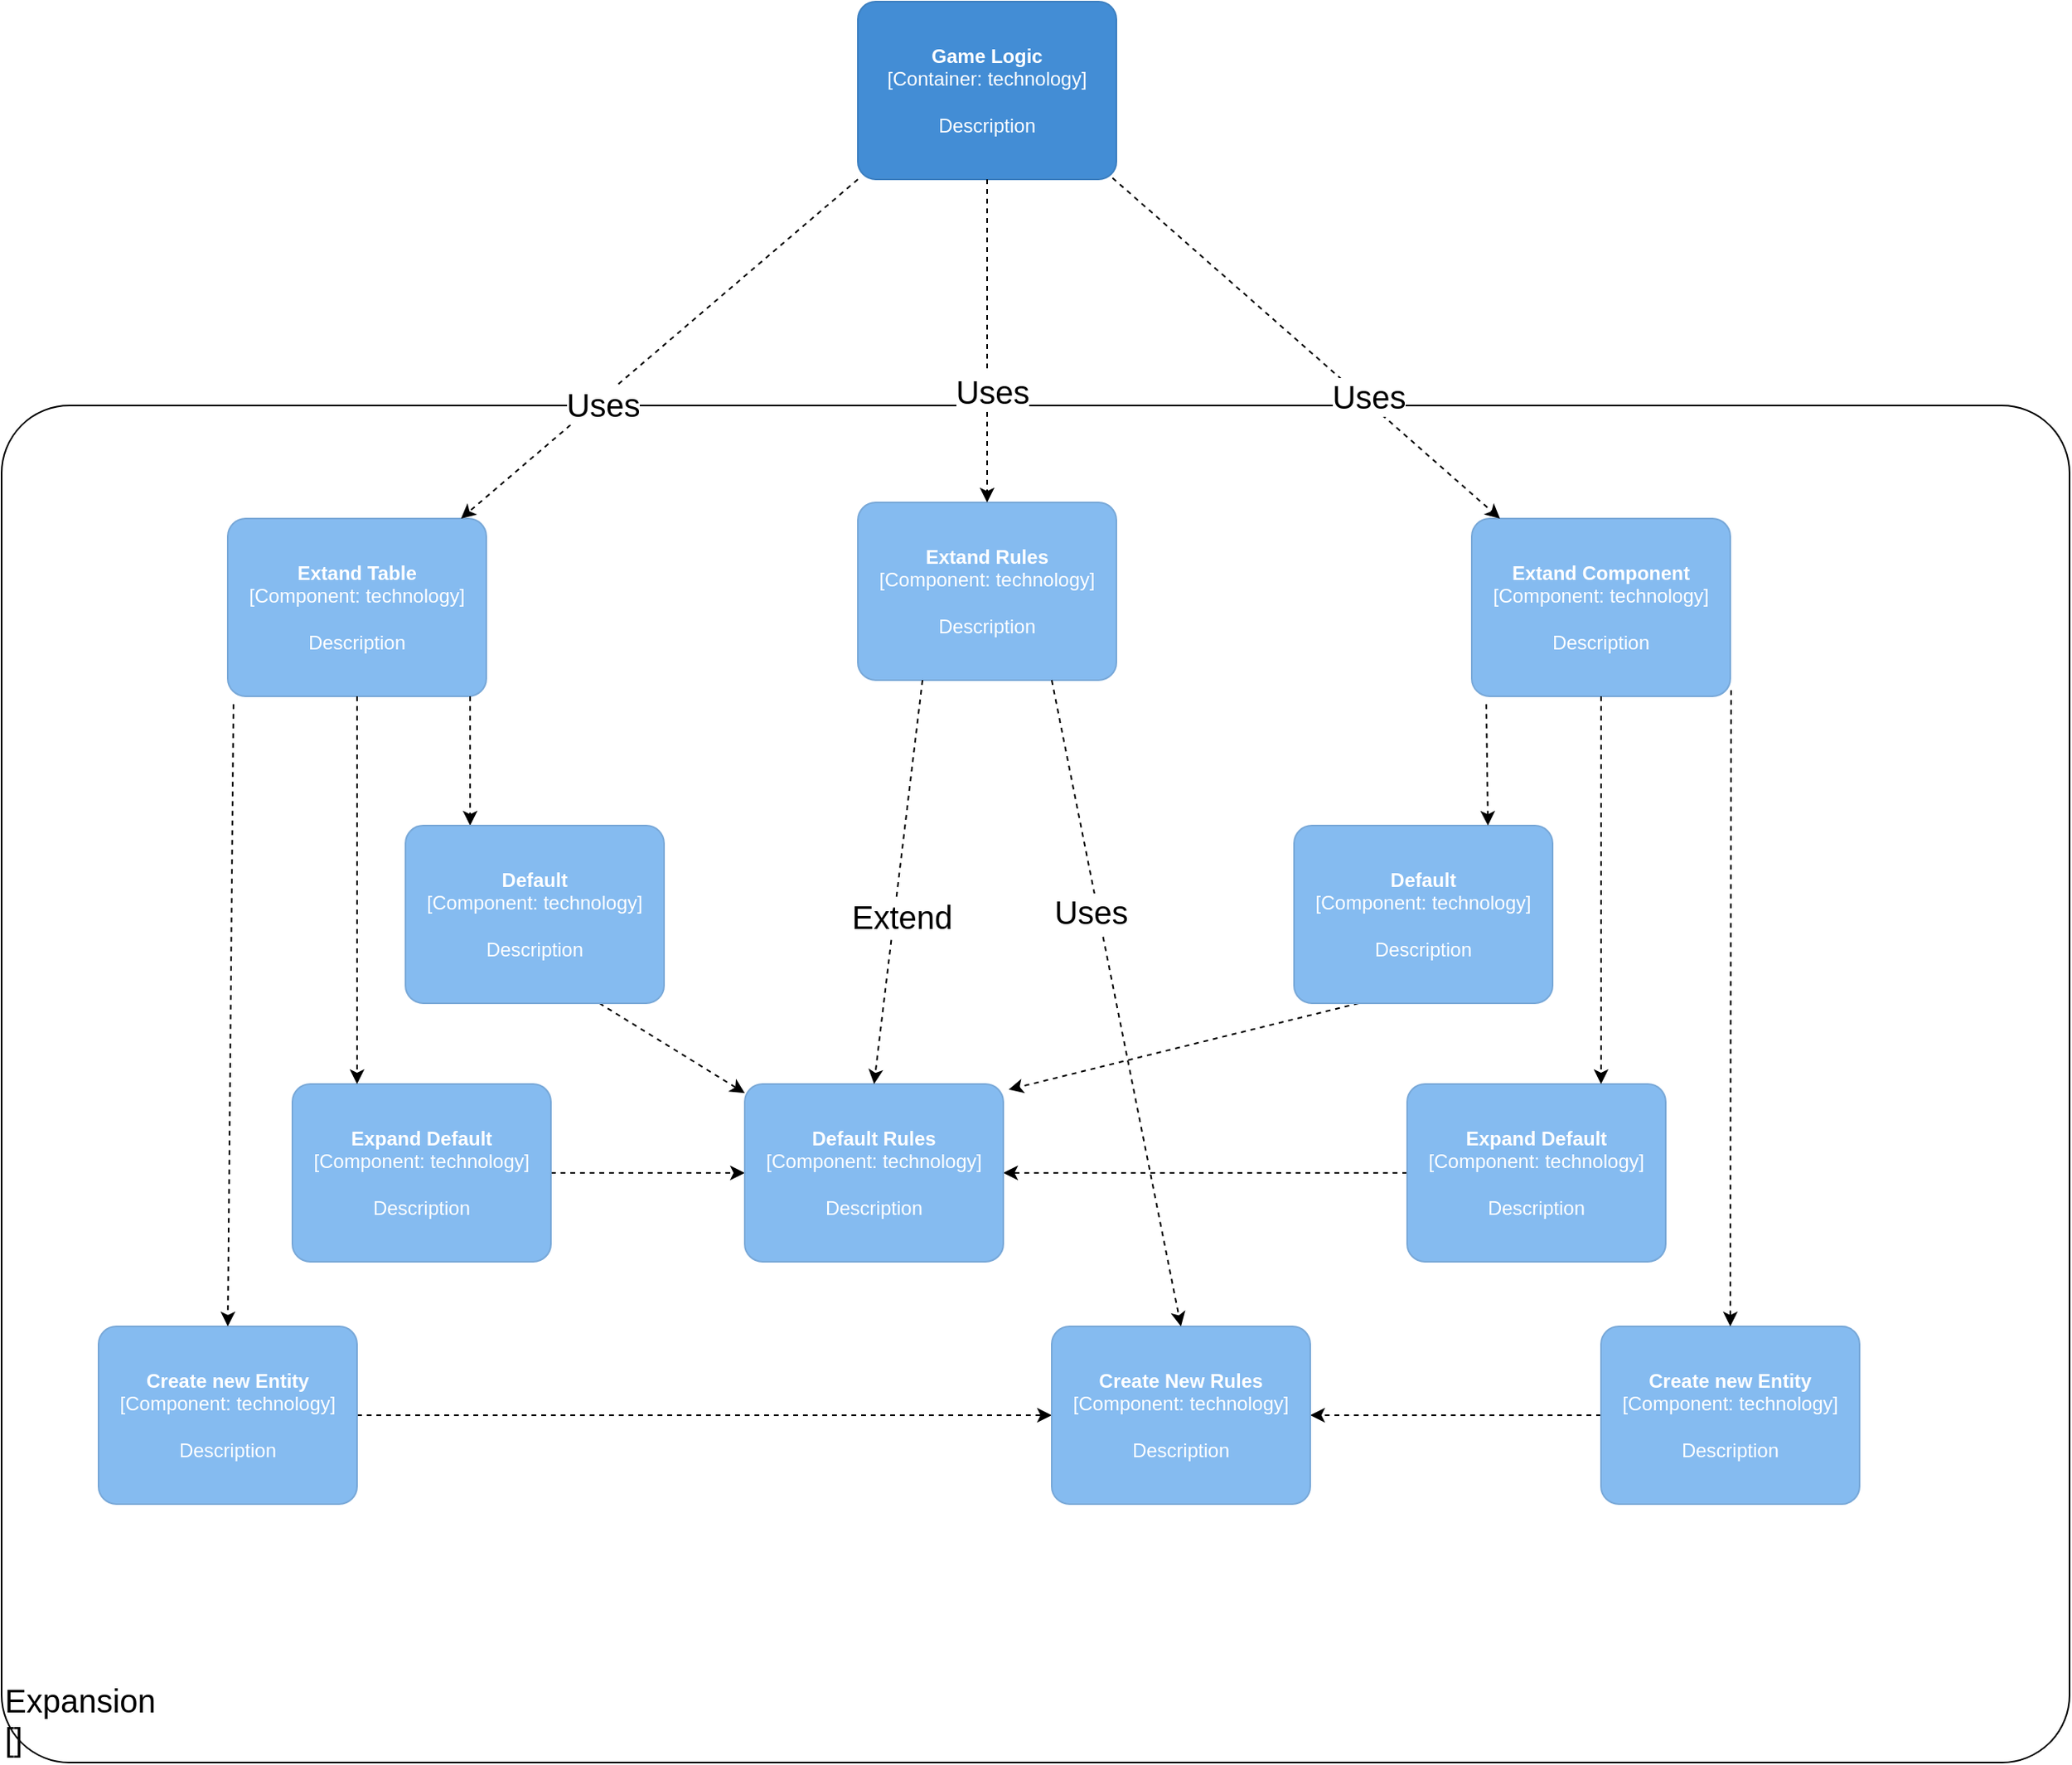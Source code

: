 <mxfile version="14.5.3" type="device"><diagram id="71aRThbTNf0IL5o6AIgL" name="Page-1"><mxGraphModel dx="2031" dy="2258" grid="1" gridSize="10" guides="1" tooltips="1" connect="1" arrows="1" fold="1" page="1" pageScale="1" pageWidth="827" pageHeight="1169" math="0" shadow="0"><root><mxCell id="0"/><mxCell id="1" parent="0"/><object placeholders="1" c4Name="Expansion" c4Type="ExecutionEnvironment" c4Application="" label="&lt;div style=&quot;text-align: left; font-size: 20px;&quot;&gt;%c4Name%&lt;/div&gt;&lt;div style=&quot;text-align: left; font-size: 20px;&quot;&gt;[%c4Application%]&lt;/div&gt;" id="7tJbNc3HQBSovqdUoCzj-9"><mxCell style="rounded=1;whiteSpace=wrap;html=1;labelBackgroundColor=none;fillColor=#ffffff;fontColor=#000000;align=left;arcSize=5;strokeColor=#000000;verticalAlign=bottom;metaEdit=1;metaData={&quot;c4Type&quot;:{&quot;editable&quot;:false}};points=[[0.25,0,0],[0.5,0,0],[0.75,0,0],[1,0.25,0],[1,0.5,0],[1,0.75,0],[0.75,1,0],[0.5,1,0],[0.25,1,0],[0,0.75,0],[0,0.5,0],[0,0.25,0]];fontSize=20;" parent="1" vertex="1"><mxGeometry x="40" y="120" width="1280" height="840" as="geometry"/></mxCell></object><object placeholders="1" c4Name="Game Logic" c4Type="Container" c4Technology="technology" c4Description="Description" label="&lt;b&gt;%c4Name%&lt;/b&gt;&lt;div&gt;[%c4Type%: %c4Technology%]&lt;/div&gt;&lt;br&gt;&lt;div&gt;%c4Description%&lt;/div&gt;" id="7tJbNc3HQBSovqdUoCzj-6"><mxCell style="rounded=1;whiteSpace=wrap;html=1;labelBackgroundColor=none;fillColor=#438DD5;fontColor=#ffffff;align=center;arcSize=10;strokeColor=#3C7FC0;metaEdit=1;metaData={&quot;c4Type&quot;:{&quot;editable&quot;:false}};points=[[0.25,0,0],[0.5,0,0],[0.75,0,0],[1,0.25,0],[1,0.5,0],[1,0.75,0],[0.75,1,0],[0.5,1,0],[0.25,1,0],[0,0.75,0],[0,0.5,0],[0,0.25,0]];" parent="1" vertex="1"><mxGeometry x="570" y="-130" width="160" height="110.0" as="geometry"/></mxCell></object><object placeholders="1" c4Name="Extand Table" c4Type="Component" c4Technology="technology" c4Description="Description" label="&lt;b&gt;%c4Name%&lt;/b&gt;&lt;div&gt;[%c4Type%: %c4Technology%]&lt;/div&gt;&lt;br&gt;&lt;div&gt;%c4Description%&lt;/div&gt;" id="7tJbNc3HQBSovqdUoCzj-10"><mxCell style="rounded=1;whiteSpace=wrap;html=1;labelBackgroundColor=none;fillColor=#85BBF0;fontColor=#ffffff;align=center;arcSize=10;strokeColor=#78A8D8;metaEdit=1;metaData={&quot;c4Type&quot;:{&quot;editable&quot;:false}};points=[[0.25,0,0],[0.5,0,0],[0.75,0,0],[1,0.25,0],[1,0.5,0],[1,0.75,0],[0.75,1,0],[0.5,1,0],[0.25,1,0],[0,0.75,0],[0,0.5,0],[0,0.25,0]];" parent="1" vertex="1"><mxGeometry x="180" y="190" width="160" height="110.0" as="geometry"/></mxCell></object><object placeholders="1" c4Name="Extand Component" c4Type="Component" c4Technology="technology" c4Description="Description" label="&lt;b&gt;%c4Name%&lt;/b&gt;&lt;div&gt;[%c4Type%: %c4Technology%]&lt;/div&gt;&lt;br&gt;&lt;div&gt;%c4Description%&lt;/div&gt;" id="7tJbNc3HQBSovqdUoCzj-11"><mxCell style="rounded=1;whiteSpace=wrap;html=1;labelBackgroundColor=none;fillColor=#85BBF0;fontColor=#ffffff;align=center;arcSize=10;strokeColor=#78A8D8;metaEdit=1;metaData={&quot;c4Type&quot;:{&quot;editable&quot;:false}};points=[[0.25,0,0],[0.5,0,0],[0.75,0,0],[1,0.25,0],[1,0.5,0],[1,0.75,0],[0.75,1,0],[0.5,1,0],[0.25,1,0],[0,0.75,0],[0,0.5,0],[0,0.25,0]];" parent="1" vertex="1"><mxGeometry x="950" y="190" width="160" height="110.0" as="geometry"/></mxCell></object><mxCell id="ECP0oNcgbts5JBkVLqzG-28" style="rounded=0;orthogonalLoop=1;jettySize=auto;html=1;exitX=1;exitY=0.5;exitDx=0;exitDy=0;exitPerimeter=0;entryX=0;entryY=0.5;entryDx=0;entryDy=0;entryPerimeter=0;dashed=1;fontSize=20;" edge="1" parent="1" source="7tJbNc3HQBSovqdUoCzj-12" target="ECP0oNcgbts5JBkVLqzG-22"><mxGeometry relative="1" as="geometry"/></mxCell><object placeholders="1" c4Name="Create new Entity" c4Type="Component" c4Technology="technology" c4Description="Description" label="&lt;b&gt;%c4Name%&lt;/b&gt;&lt;div&gt;[%c4Type%: %c4Technology%]&lt;/div&gt;&lt;br&gt;&lt;div&gt;%c4Description%&lt;/div&gt;" id="7tJbNc3HQBSovqdUoCzj-12"><mxCell style="rounded=1;whiteSpace=wrap;html=1;labelBackgroundColor=none;fillColor=#85BBF0;fontColor=#ffffff;align=center;arcSize=10;strokeColor=#78A8D8;metaEdit=1;metaData={&quot;c4Type&quot;:{&quot;editable&quot;:false}};points=[[0.25,0,0],[0.5,0,0],[0.75,0,0],[1,0.25,0],[1,0.5,0],[1,0.75,0],[0.75,1,0],[0.5,1,0],[0.25,1,0],[0,0.75,0],[0,0.5,0],[0,0.25,0]];" parent="1" vertex="1"><mxGeometry x="100" y="690" width="160" height="110.0" as="geometry"/></mxCell></object><mxCell id="ECP0oNcgbts5JBkVLqzG-31" style="edgeStyle=none;rounded=0;orthogonalLoop=1;jettySize=auto;html=1;exitX=1;exitY=0.5;exitDx=0;exitDy=0;exitPerimeter=0;entryX=0;entryY=0.5;entryDx=0;entryDy=0;entryPerimeter=0;dashed=1;fontSize=20;" edge="1" parent="1" source="7tJbNc3HQBSovqdUoCzj-14" target="ECP0oNcgbts5JBkVLqzG-21"><mxGeometry relative="1" as="geometry"/></mxCell><object placeholders="1" c4Name="Expand Default" c4Type="Component" c4Technology="technology" c4Description="Description" label="&lt;b&gt;%c4Name%&lt;/b&gt;&lt;div&gt;[%c4Type%: %c4Technology%]&lt;/div&gt;&lt;br&gt;&lt;div&gt;%c4Description%&lt;/div&gt;" id="7tJbNc3HQBSovqdUoCzj-14"><mxCell style="rounded=1;whiteSpace=wrap;html=1;labelBackgroundColor=none;fillColor=#85BBF0;fontColor=#ffffff;align=center;arcSize=10;strokeColor=#78A8D8;metaEdit=1;metaData={&quot;c4Type&quot;:{&quot;editable&quot;:false}};points=[[0.25,0,0],[0.5,0,0],[0.75,0,0],[1,0.25,0],[1,0.5,0],[1,0.75,0],[0.75,1,0],[0.5,1,0],[0.25,1,0],[0,0.75,0],[0,0.5,0],[0,0.25,0]];" parent="1" vertex="1"><mxGeometry x="220" y="540" width="160" height="110.0" as="geometry"/></mxCell></object><mxCell id="ECP0oNcgbts5JBkVLqzG-29" style="edgeStyle=none;rounded=0;orthogonalLoop=1;jettySize=auto;html=1;exitX=0;exitY=0.5;exitDx=0;exitDy=0;exitPerimeter=0;entryX=1;entryY=0.5;entryDx=0;entryDy=0;entryPerimeter=0;dashed=1;fontSize=20;" edge="1" parent="1" source="7tJbNc3HQBSovqdUoCzj-16" target="ECP0oNcgbts5JBkVLqzG-22"><mxGeometry relative="1" as="geometry"/></mxCell><object placeholders="1" c4Name="Create new Entity" c4Type="Component" c4Technology="technology" c4Description="Description" label="&lt;b&gt;%c4Name%&lt;/b&gt;&lt;div&gt;[%c4Type%: %c4Technology%]&lt;/div&gt;&lt;br&gt;&lt;div&gt;%c4Description%&lt;/div&gt;" id="7tJbNc3HQBSovqdUoCzj-16"><mxCell style="rounded=1;whiteSpace=wrap;html=1;labelBackgroundColor=none;fillColor=#85BBF0;fontColor=#ffffff;align=center;arcSize=10;strokeColor=#78A8D8;metaEdit=1;metaData={&quot;c4Type&quot;:{&quot;editable&quot;:false}};points=[[0.25,0,0],[0.5,0,0],[0.75,0,0],[1,0.25,0],[1,0.5,0],[1,0.75,0],[0.75,1,0],[0.5,1,0],[0.25,1,0],[0,0.75,0],[0,0.5,0],[0,0.25,0]];" parent="1" vertex="1"><mxGeometry x="1030" y="690" width="160" height="110.0" as="geometry"/></mxCell></object><mxCell id="ECP0oNcgbts5JBkVLqzG-32" style="edgeStyle=none;rounded=0;orthogonalLoop=1;jettySize=auto;html=1;exitX=0.25;exitY=1;exitDx=0;exitDy=0;exitPerimeter=0;entryX=1.021;entryY=0.031;entryDx=0;entryDy=0;entryPerimeter=0;dashed=1;fontSize=20;" edge="1" parent="1" source="7tJbNc3HQBSovqdUoCzj-17" target="ECP0oNcgbts5JBkVLqzG-21"><mxGeometry relative="1" as="geometry"/></mxCell><object placeholders="1" c4Name="Default" c4Type="Component" c4Technology="technology" c4Description="Description" label="&lt;b&gt;%c4Name%&lt;/b&gt;&lt;div&gt;[%c4Type%: %c4Technology%]&lt;/div&gt;&lt;br&gt;&lt;div&gt;%c4Description%&lt;/div&gt;" id="7tJbNc3HQBSovqdUoCzj-17"><mxCell style="rounded=1;whiteSpace=wrap;html=1;labelBackgroundColor=none;fillColor=#85BBF0;fontColor=#ffffff;align=center;arcSize=10;strokeColor=#78A8D8;metaEdit=1;metaData={&quot;c4Type&quot;:{&quot;editable&quot;:false}};points=[[0.25,0,0],[0.5,0,0],[0.75,0,0],[1,0.25,0],[1,0.5,0],[1,0.75,0],[0.75,1,0],[0.5,1,0],[0.25,1,0],[0,0.75,0],[0,0.5,0],[0,0.25,0]];" parent="1" vertex="1"><mxGeometry x="840" y="380" width="160" height="110.0" as="geometry"/></mxCell></object><mxCell id="ECP0oNcgbts5JBkVLqzG-33" style="edgeStyle=none;rounded=0;orthogonalLoop=1;jettySize=auto;html=1;exitX=0;exitY=0.5;exitDx=0;exitDy=0;exitPerimeter=0;dashed=1;fontSize=20;" edge="1" parent="1" source="7tJbNc3HQBSovqdUoCzj-18" target="ECP0oNcgbts5JBkVLqzG-21"><mxGeometry relative="1" as="geometry"/></mxCell><object placeholders="1" c4Name="Expand Default" c4Type="Component" c4Technology="technology" c4Description="Description" label="&lt;b&gt;%c4Name%&lt;/b&gt;&lt;div&gt;[%c4Type%: %c4Technology%]&lt;/div&gt;&lt;br&gt;&lt;div&gt;%c4Description%&lt;/div&gt;" id="7tJbNc3HQBSovqdUoCzj-18"><mxCell style="rounded=1;whiteSpace=wrap;html=1;labelBackgroundColor=none;fillColor=#85BBF0;fontColor=#ffffff;align=center;arcSize=10;strokeColor=#78A8D8;metaEdit=1;metaData={&quot;c4Type&quot;:{&quot;editable&quot;:false}};points=[[0.25,0,0],[0.5,0,0],[0.75,0,0],[1,0.25,0],[1,0.5,0],[1,0.75,0],[0.75,1,0],[0.5,1,0],[0.25,1,0],[0,0.75,0],[0,0.5,0],[0,0.25,0]];" parent="1" vertex="1"><mxGeometry x="910" y="540" width="160" height="110.0" as="geometry"/></mxCell></object><mxCell id="ECP0oNcgbts5JBkVLqzG-6" value="" style="endArrow=classic;html=1;exitX=0;exitY=1;exitDx=0;exitDy=0;exitPerimeter=0;dashed=1;" edge="1" parent="1" source="7tJbNc3HQBSovqdUoCzj-6" target="7tJbNc3HQBSovqdUoCzj-10"><mxGeometry width="50" height="50" relative="1" as="geometry"><mxPoint x="820" y="230" as="sourcePoint"/><mxPoint x="870" y="180" as="targetPoint"/></mxGeometry></mxCell><mxCell id="ECP0oNcgbts5JBkVLqzG-7" value="Uses" style="edgeLabel;html=1;align=center;verticalAlign=middle;resizable=0;points=[];fontSize=20;" vertex="1" connectable="0" parent="ECP0oNcgbts5JBkVLqzG-6"><mxGeometry x="0.303" y="3" relative="1" as="geometry"><mxPoint as="offset"/></mxGeometry></mxCell><mxCell id="ECP0oNcgbts5JBkVLqzG-8" value="" style="endArrow=classic;html=1;exitX=0.985;exitY=0.992;exitDx=0;exitDy=0;exitPerimeter=0;dashed=1;" edge="1" parent="1" source="7tJbNc3HQBSovqdUoCzj-6" target="7tJbNc3HQBSovqdUoCzj-11"><mxGeometry width="50" height="50" relative="1" as="geometry"><mxPoint x="570" y="90" as="sourcePoint"/><mxPoint x="401.314" y="210" as="targetPoint"/></mxGeometry></mxCell><mxCell id="ECP0oNcgbts5JBkVLqzG-9" value="Uses" style="edgeLabel;html=1;align=center;verticalAlign=middle;resizable=0;points=[];fontSize=20;" vertex="1" connectable="0" parent="ECP0oNcgbts5JBkVLqzG-8"><mxGeometry x="0.303" y="3" relative="1" as="geometry"><mxPoint as="offset"/></mxGeometry></mxCell><mxCell id="ECP0oNcgbts5JBkVLqzG-10" value="" style="endArrow=classic;html=1;dashed=1;fontSize=20;exitX=0.022;exitY=1.044;exitDx=0;exitDy=0;exitPerimeter=0;entryX=0.5;entryY=0;entryDx=0;entryDy=0;entryPerimeter=0;" edge="1" parent="1" source="7tJbNc3HQBSovqdUoCzj-10" target="7tJbNc3HQBSovqdUoCzj-12"><mxGeometry width="50" height="50" relative="1" as="geometry"><mxPoint x="820" y="230" as="sourcePoint"/><mxPoint x="80" y="690" as="targetPoint"/></mxGeometry></mxCell><mxCell id="ECP0oNcgbts5JBkVLqzG-11" value="" style="endArrow=classic;html=1;dashed=1;fontSize=20;entryX=0.25;entryY=0;entryDx=0;entryDy=0;entryPerimeter=0;exitX=0.5;exitY=1;exitDx=0;exitDy=0;exitPerimeter=0;" edge="1" parent="1" source="7tJbNc3HQBSovqdUoCzj-10" target="7tJbNc3HQBSovqdUoCzj-14"><mxGeometry width="50" height="50" relative="1" as="geometry"><mxPoint x="247.52" y="324.84" as="sourcePoint"/><mxPoint x="170" y="400" as="targetPoint"/></mxGeometry></mxCell><mxCell id="ECP0oNcgbts5JBkVLqzG-12" value="" style="endArrow=classic;html=1;dashed=1;fontSize=20;entryX=0.25;entryY=0;entryDx=0;entryDy=0;entryPerimeter=0;" edge="1" parent="1" target="ECP0oNcgbts5JBkVLqzG-17"><mxGeometry width="50" height="50" relative="1" as="geometry"><mxPoint x="330" y="300" as="sourcePoint"/><mxPoint x="324" y="400" as="targetPoint"/></mxGeometry></mxCell><mxCell id="ECP0oNcgbts5JBkVLqzG-13" value="" style="endArrow=classic;html=1;dashed=1;fontSize=20;entryX=0.75;entryY=0;entryDx=0;entryDy=0;entryPerimeter=0;exitX=0.056;exitY=1.044;exitDx=0;exitDy=0;exitPerimeter=0;" edge="1" parent="1" source="7tJbNc3HQBSovqdUoCzj-11" target="7tJbNc3HQBSovqdUoCzj-17"><mxGeometry width="50" height="50" relative="1" as="geometry"><mxPoint x="334" y="330" as="sourcePoint"/><mxPoint x="334" y="410" as="targetPoint"/></mxGeometry></mxCell><mxCell id="ECP0oNcgbts5JBkVLqzG-14" value="" style="endArrow=classic;html=1;dashed=1;fontSize=20;entryX=0.75;entryY=0;entryDx=0;entryDy=0;entryPerimeter=0;exitX=0.5;exitY=1;exitDx=0;exitDy=0;exitPerimeter=0;" edge="1" parent="1" source="7tJbNc3HQBSovqdUoCzj-11" target="7tJbNc3HQBSovqdUoCzj-18"><mxGeometry width="50" height="50" relative="1" as="geometry"><mxPoint x="990" y="310" as="sourcePoint"/><mxPoint x="820" y="400" as="targetPoint"/></mxGeometry></mxCell><mxCell id="ECP0oNcgbts5JBkVLqzG-15" value="" style="endArrow=classic;html=1;dashed=1;fontSize=20;exitX=1.003;exitY=0.966;exitDx=0;exitDy=0;exitPerimeter=0;entryX=0.5;entryY=0;entryDx=0;entryDy=0;entryPerimeter=0;" edge="1" parent="1" source="7tJbNc3HQBSovqdUoCzj-11" target="7tJbNc3HQBSovqdUoCzj-16"><mxGeometry width="50" height="50" relative="1" as="geometry"><mxPoint x="970" y="320" as="sourcePoint"/><mxPoint x="972.37" y="400" as="targetPoint"/></mxGeometry></mxCell><object placeholders="1" c4Name="Extand Rules" c4Type="Component" c4Technology="technology" c4Description="Description" label="&lt;b&gt;%c4Name%&lt;/b&gt;&lt;div&gt;[%c4Type%: %c4Technology%]&lt;/div&gt;&lt;br&gt;&lt;div&gt;%c4Description%&lt;/div&gt;" id="ECP0oNcgbts5JBkVLqzG-16"><mxCell style="rounded=1;whiteSpace=wrap;html=1;labelBackgroundColor=none;fillColor=#85BBF0;fontColor=#ffffff;align=center;arcSize=10;strokeColor=#78A8D8;metaEdit=1;metaData={&quot;c4Type&quot;:{&quot;editable&quot;:false}};points=[[0.25,0,0],[0.5,0,0],[0.75,0,0],[1,0.25,0],[1,0.5,0],[1,0.75,0],[0.75,1,0],[0.5,1,0],[0.25,1,0],[0,0.75,0],[0,0.5,0],[0,0.25,0]];" vertex="1" parent="1"><mxGeometry x="570" y="180" width="160" height="110.0" as="geometry"/></mxCell></object><mxCell id="ECP0oNcgbts5JBkVLqzG-30" style="edgeStyle=none;rounded=0;orthogonalLoop=1;jettySize=auto;html=1;exitX=0.75;exitY=1;exitDx=0;exitDy=0;exitPerimeter=0;dashed=1;fontSize=20;" edge="1" parent="1" source="ECP0oNcgbts5JBkVLqzG-17" target="ECP0oNcgbts5JBkVLqzG-21"><mxGeometry relative="1" as="geometry"/></mxCell><object placeholders="1" c4Name="Default" c4Type="Component" c4Technology="technology" c4Description="Description" label="&lt;b&gt;%c4Name%&lt;/b&gt;&lt;div&gt;[%c4Type%: %c4Technology%]&lt;/div&gt;&lt;br&gt;&lt;div&gt;%c4Description%&lt;/div&gt;" id="ECP0oNcgbts5JBkVLqzG-17"><mxCell style="rounded=1;whiteSpace=wrap;html=1;labelBackgroundColor=none;fillColor=#85BBF0;fontColor=#ffffff;align=center;arcSize=10;strokeColor=#78A8D8;metaEdit=1;metaData={&quot;c4Type&quot;:{&quot;editable&quot;:false}};points=[[0.25,0,0],[0.5,0,0],[0.75,0,0],[1,0.25,0],[1,0.5,0],[1,0.75,0],[0.75,1,0],[0.5,1,0],[0.25,1,0],[0,0.75,0],[0,0.5,0],[0,0.25,0]];" vertex="1" parent="1"><mxGeometry x="290" y="380" width="160" height="110.0" as="geometry"/></mxCell></object><mxCell id="ECP0oNcgbts5JBkVLqzG-19" value="" style="endArrow=classic;html=1;exitX=0.5;exitY=1;exitDx=0;exitDy=0;exitPerimeter=0;dashed=1;entryX=0.5;entryY=0;entryDx=0;entryDy=0;entryPerimeter=0;" edge="1" parent="1" source="7tJbNc3HQBSovqdUoCzj-6" target="ECP0oNcgbts5JBkVLqzG-16"><mxGeometry width="50" height="50" relative="1" as="geometry"><mxPoint x="570" y="90" as="sourcePoint"/><mxPoint x="401.314" y="210" as="targetPoint"/></mxGeometry></mxCell><mxCell id="ECP0oNcgbts5JBkVLqzG-20" value="Uses" style="edgeLabel;html=1;align=center;verticalAlign=middle;resizable=0;points=[];fontSize=20;" vertex="1" connectable="0" parent="ECP0oNcgbts5JBkVLqzG-19"><mxGeometry x="0.303" y="3" relative="1" as="geometry"><mxPoint as="offset"/></mxGeometry></mxCell><object placeholders="1" c4Name="Default Rules" c4Type="Component" c4Technology="technology" c4Description="Description" label="&lt;b&gt;%c4Name%&lt;/b&gt;&lt;div&gt;[%c4Type%: %c4Technology%]&lt;/div&gt;&lt;br&gt;&lt;div&gt;%c4Description%&lt;/div&gt;" id="ECP0oNcgbts5JBkVLqzG-21"><mxCell style="rounded=1;whiteSpace=wrap;html=1;labelBackgroundColor=none;fillColor=#85BBF0;fontColor=#ffffff;align=center;arcSize=10;strokeColor=#78A8D8;metaEdit=1;metaData={&quot;c4Type&quot;:{&quot;editable&quot;:false}};points=[[0.25,0,0],[0.5,0,0],[0.75,0,0],[1,0.25,0],[1,0.5,0],[1,0.75,0],[0.75,1,0],[0.5,1,0],[0.25,1,0],[0,0.75,0],[0,0.5,0],[0,0.25,0]];" vertex="1" parent="1"><mxGeometry x="500" y="540" width="160" height="110.0" as="geometry"/></mxCell></object><object placeholders="1" c4Name="Create New Rules" c4Type="Component" c4Technology="technology" c4Description="Description" label="&lt;b&gt;%c4Name%&lt;/b&gt;&lt;div&gt;[%c4Type%: %c4Technology%]&lt;/div&gt;&lt;br&gt;&lt;div&gt;%c4Description%&lt;/div&gt;" id="ECP0oNcgbts5JBkVLqzG-22"><mxCell style="rounded=1;whiteSpace=wrap;html=1;labelBackgroundColor=none;fillColor=#85BBF0;fontColor=#ffffff;align=center;arcSize=10;strokeColor=#78A8D8;metaEdit=1;metaData={&quot;c4Type&quot;:{&quot;editable&quot;:false}};points=[[0.25,0,0],[0.5,0,0],[0.75,0,0],[1,0.25,0],[1,0.5,0],[1,0.75,0],[0.75,1,0],[0.5,1,0],[0.25,1,0],[0,0.75,0],[0,0.5,0],[0,0.25,0]];" vertex="1" parent="1"><mxGeometry x="690" y="690" width="160" height="110.0" as="geometry"/></mxCell></object><mxCell id="ECP0oNcgbts5JBkVLqzG-24" value="" style="endArrow=classic;html=1;exitX=0.25;exitY=1;exitDx=0;exitDy=0;exitPerimeter=0;dashed=1;entryX=0.5;entryY=0;entryDx=0;entryDy=0;entryPerimeter=0;" edge="1" parent="1" source="ECP0oNcgbts5JBkVLqzG-16" target="ECP0oNcgbts5JBkVLqzG-21"><mxGeometry width="50" height="50" relative="1" as="geometry"><mxPoint x="570" y="90" as="sourcePoint"/><mxPoint x="401.314" y="210" as="targetPoint"/></mxGeometry></mxCell><mxCell id="ECP0oNcgbts5JBkVLqzG-25" value="Extend" style="edgeLabel;html=1;align=center;verticalAlign=middle;resizable=0;points=[];fontSize=20;" vertex="1" connectable="0" parent="ECP0oNcgbts5JBkVLqzG-24"><mxGeometry x="0.303" y="3" relative="1" as="geometry"><mxPoint x="3.42" y="-17.26" as="offset"/></mxGeometry></mxCell><mxCell id="ECP0oNcgbts5JBkVLqzG-26" value="" style="endArrow=classic;html=1;exitX=0.75;exitY=1;exitDx=0;exitDy=0;exitPerimeter=0;dashed=1;entryX=0.5;entryY=0;entryDx=0;entryDy=0;entryPerimeter=0;" edge="1" parent="1" source="ECP0oNcgbts5JBkVLqzG-16" target="ECP0oNcgbts5JBkVLqzG-22"><mxGeometry width="50" height="50" relative="1" as="geometry"><mxPoint x="630" y="490" as="sourcePoint"/><mxPoint x="560" y="590" as="targetPoint"/></mxGeometry></mxCell><mxCell id="ECP0oNcgbts5JBkVLqzG-27" value="Uses" style="edgeLabel;html=1;align=center;verticalAlign=middle;resizable=0;points=[];fontSize=20;" vertex="1" connectable="0" parent="ECP0oNcgbts5JBkVLqzG-26"><mxGeometry x="0.303" y="3" relative="1" as="geometry"><mxPoint x="-31.39" y="-117.67" as="offset"/></mxGeometry></mxCell></root></mxGraphModel></diagram></mxfile>
